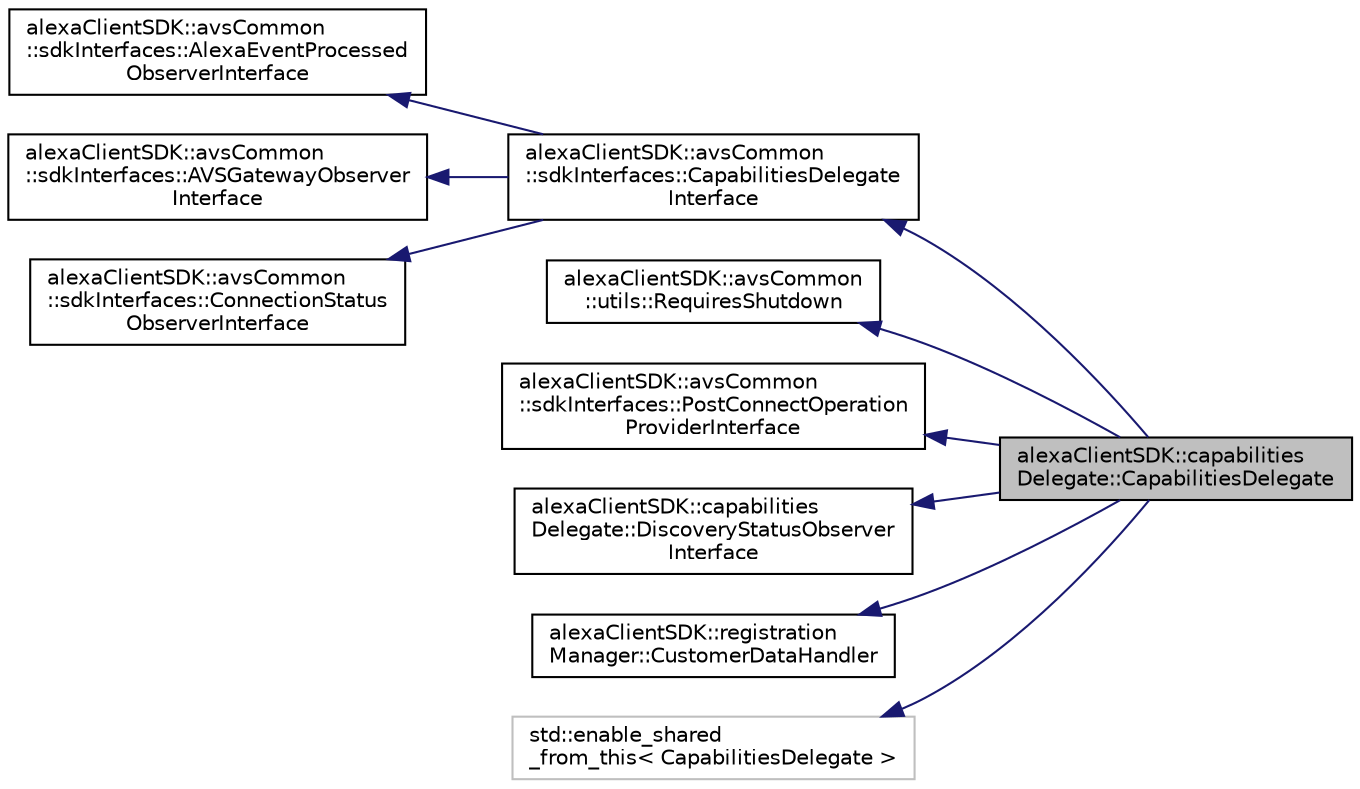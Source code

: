 digraph "alexaClientSDK::capabilitiesDelegate::CapabilitiesDelegate"
{
  edge [fontname="Helvetica",fontsize="10",labelfontname="Helvetica",labelfontsize="10"];
  node [fontname="Helvetica",fontsize="10",shape=record];
  rankdir="LR";
  Node0 [label="alexaClientSDK::capabilities\lDelegate::CapabilitiesDelegate",height=0.2,width=0.4,color="black", fillcolor="grey75", style="filled", fontcolor="black"];
  Node1 -> Node0 [dir="back",color="midnightblue",fontsize="10",style="solid",fontname="Helvetica"];
  Node1 [label="alexaClientSDK::avsCommon\l::sdkInterfaces::CapabilitiesDelegate\lInterface",height=0.2,width=0.4,color="black", fillcolor="white", style="filled",URL="$classalexa_client_s_d_k_1_1avs_common_1_1sdk_interfaces_1_1_capabilities_delegate_interface.html"];
  Node2 -> Node1 [dir="back",color="midnightblue",fontsize="10",style="solid",fontname="Helvetica"];
  Node2 [label="alexaClientSDK::avsCommon\l::sdkInterfaces::AlexaEventProcessed\lObserverInterface",height=0.2,width=0.4,color="black", fillcolor="white", style="filled",URL="$classalexa_client_s_d_k_1_1avs_common_1_1sdk_interfaces_1_1_alexa_event_processed_observer_interface.html"];
  Node3 -> Node1 [dir="back",color="midnightblue",fontsize="10",style="solid",fontname="Helvetica"];
  Node3 [label="alexaClientSDK::avsCommon\l::sdkInterfaces::AVSGatewayObserver\lInterface",height=0.2,width=0.4,color="black", fillcolor="white", style="filled",URL="$classalexa_client_s_d_k_1_1avs_common_1_1sdk_interfaces_1_1_a_v_s_gateway_observer_interface.html"];
  Node4 -> Node1 [dir="back",color="midnightblue",fontsize="10",style="solid",fontname="Helvetica"];
  Node4 [label="alexaClientSDK::avsCommon\l::sdkInterfaces::ConnectionStatus\lObserverInterface",height=0.2,width=0.4,color="black", fillcolor="white", style="filled",URL="$classalexa_client_s_d_k_1_1avs_common_1_1sdk_interfaces_1_1_connection_status_observer_interface.html"];
  Node5 -> Node0 [dir="back",color="midnightblue",fontsize="10",style="solid",fontname="Helvetica"];
  Node5 [label="alexaClientSDK::avsCommon\l::utils::RequiresShutdown",height=0.2,width=0.4,color="black", fillcolor="white", style="filled",URL="$classalexa_client_s_d_k_1_1avs_common_1_1utils_1_1_requires_shutdown.html"];
  Node6 -> Node0 [dir="back",color="midnightblue",fontsize="10",style="solid",fontname="Helvetica"];
  Node6 [label="alexaClientSDK::avsCommon\l::sdkInterfaces::PostConnectOperation\lProviderInterface",height=0.2,width=0.4,color="black", fillcolor="white", style="filled",URL="$classalexa_client_s_d_k_1_1avs_common_1_1sdk_interfaces_1_1_post_connect_operation_provider_interface.html"];
  Node7 -> Node0 [dir="back",color="midnightblue",fontsize="10",style="solid",fontname="Helvetica"];
  Node7 [label="alexaClientSDK::capabilities\lDelegate::DiscoveryStatusObserver\lInterface",height=0.2,width=0.4,color="black", fillcolor="white", style="filled",URL="$classalexa_client_s_d_k_1_1capabilities_delegate_1_1_discovery_status_observer_interface.html"];
  Node8 -> Node0 [dir="back",color="midnightblue",fontsize="10",style="solid",fontname="Helvetica"];
  Node8 [label="alexaClientSDK::registration\lManager::CustomerDataHandler",height=0.2,width=0.4,color="black", fillcolor="white", style="filled",URL="$classalexa_client_s_d_k_1_1registration_manager_1_1_customer_data_handler.html"];
  Node9 -> Node0 [dir="back",color="midnightblue",fontsize="10",style="solid",fontname="Helvetica"];
  Node9 [label="std::enable_shared\l_from_this\< CapabilitiesDelegate \>",height=0.2,width=0.4,color="grey75", fillcolor="white", style="filled"];
}
